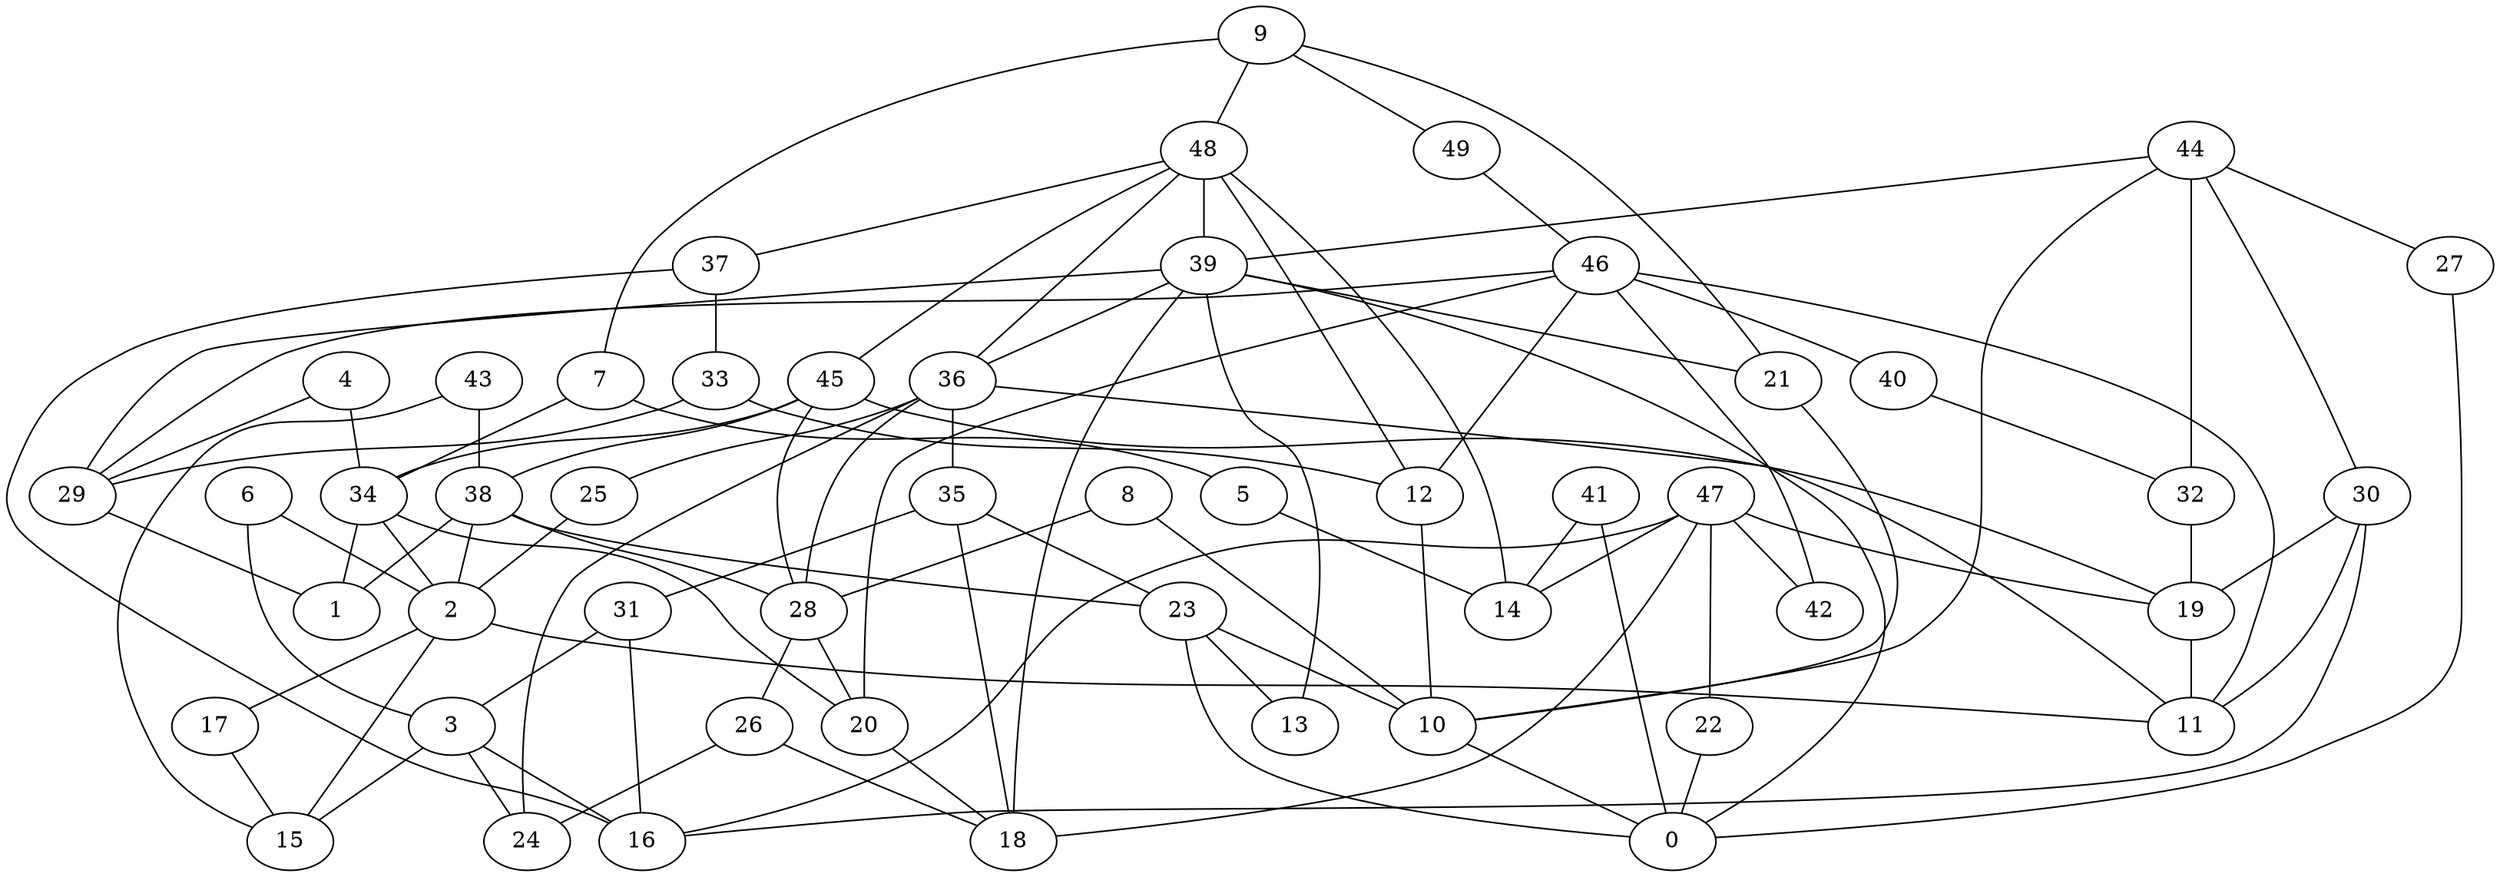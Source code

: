 digraph GG_graph {

subgraph G_graph {
edge [color = black]
"25" -> "2" [dir = none]
"2" -> "11" [dir = none]
"2" -> "17" [dir = none]
"2" -> "15" [dir = none]
"23" -> "0" [dir = none]
"23" -> "10" [dir = none]
"23" -> "13" [dir = none]
"21" -> "10" [dir = none]
"49" -> "46" [dir = none]
"26" -> "24" [dir = none]
"26" -> "18" [dir = none]
"32" -> "19" [dir = none]
"27" -> "0" [dir = none]
"35" -> "23" [dir = none]
"35" -> "18" [dir = none]
"33" -> "29" [dir = none]
"33" -> "12" [dir = none]
"12" -> "10" [dir = none]
"44" -> "27" [dir = none]
"44" -> "32" [dir = none]
"44" -> "30" [dir = none]
"44" -> "39" [dir = none]
"44" -> "10" [dir = none]
"8" -> "28" [dir = none]
"8" -> "10" [dir = none]
"38" -> "28" [dir = none]
"38" -> "2" [dir = none]
"38" -> "23" [dir = none]
"38" -> "1" [dir = none]
"7" -> "5" [dir = none]
"7" -> "34" [dir = none]
"10" -> "0" [dir = none]
"17" -> "15" [dir = none]
"40" -> "32" [dir = none]
"22" -> "0" [dir = none]
"9" -> "21" [dir = none]
"9" -> "48" [dir = none]
"9" -> "49" [dir = none]
"9" -> "7" [dir = none]
"41" -> "0" [dir = none]
"41" -> "14" [dir = none]
"28" -> "26" [dir = none]
"28" -> "20" [dir = none]
"46" -> "11" [dir = none]
"46" -> "20" [dir = none]
"46" -> "40" [dir = none]
"46" -> "29" [dir = none]
"46" -> "12" [dir = none]
"46" -> "42" [dir = none]
"31" -> "16" [dir = none]
"31" -> "3" [dir = none]
"20" -> "18" [dir = none]
"37" -> "16" [dir = none]
"37" -> "33" [dir = none]
"5" -> "14" [dir = none]
"43" -> "15" [dir = none]
"43" -> "38" [dir = none]
"36" -> "35" [dir = none]
"36" -> "28" [dir = none]
"36" -> "11" [dir = none]
"36" -> "24" [dir = none]
"36" -> "25" [dir = none]
"47" -> "14" [dir = none]
"47" -> "22" [dir = none]
"47" -> "42" [dir = none]
"47" -> "18" [dir = none]
"47" -> "19" [dir = none]
"47" -> "16" [dir = none]
"19" -> "11" [dir = none]
"4" -> "29" [dir = none]
"4" -> "34" [dir = none]
"34" -> "1" [dir = none]
"34" -> "20" [dir = none]
"34" -> "2" [dir = none]
"48" -> "12" [dir = none]
"48" -> "45" [dir = none]
"48" -> "37" [dir = none]
"48" -> "36" [dir = none]
"48" -> "14" [dir = none]
"48" -> "39" [dir = none]
"39" -> "21" [dir = none]
"39" -> "13" [dir = none]
"39" -> "29" [dir = none]
"39" -> "0" [dir = none]
"39" -> "36" [dir = none]
"39" -> "18" [dir = none]
"6" -> "3" [dir = none]
"6" -> "2" [dir = none]
"3" -> "15" [dir = none]
"3" -> "16" [dir = none]
"3" -> "24" [dir = none]
"30" -> "19" [dir = none]
"30" -> "16" [dir = none]
"30" -> "11" [dir = none]
"45" -> "19" [dir = none]
"45" -> "34" [dir = none]
"45" -> "38" [dir = none]
"45" -> "28" [dir = none]
"29" -> "1" [dir = none]
"35" -> "31" [dir = none]
}

}

